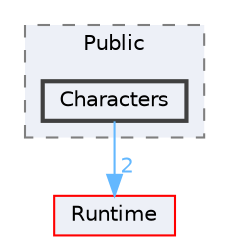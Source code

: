 digraph "Characters"
{
 // INTERACTIVE_SVG=YES
 // LATEX_PDF_SIZE
  bgcolor="transparent";
  edge [fontname=Helvetica,fontsize=10,labelfontname=Helvetica,labelfontsize=10];
  node [fontname=Helvetica,fontsize=10,shape=box,height=0.2,width=0.4];
  compound=true
  subgraph clusterdir_1d3fc90b52e3a28a1083d1de47afcea9 {
    graph [ bgcolor="#edf0f7", pencolor="grey50", label="Public", fontname=Helvetica,fontsize=10 style="filled,dashed", URL="dir_1d3fc90b52e3a28a1083d1de47afcea9.html",tooltip=""]
  dir_246f2588ad26f342c63c74ed8e491f55 [label="Characters", fillcolor="#edf0f7", color="grey25", style="filled,bold", URL="dir_246f2588ad26f342c63c74ed8e491f55.html",tooltip=""];
  }
  dir_7536b172fbd480bfd146a1b1acd6856b [label="Runtime", fillcolor="#edf0f7", color="red", style="filled", URL="dir_7536b172fbd480bfd146a1b1acd6856b.html",tooltip=""];
  dir_246f2588ad26f342c63c74ed8e491f55->dir_7536b172fbd480bfd146a1b1acd6856b [headlabel="2", labeldistance=1.5 headhref="dir_000173_000984.html" href="dir_000173_000984.html" color="steelblue1" fontcolor="steelblue1"];
}
